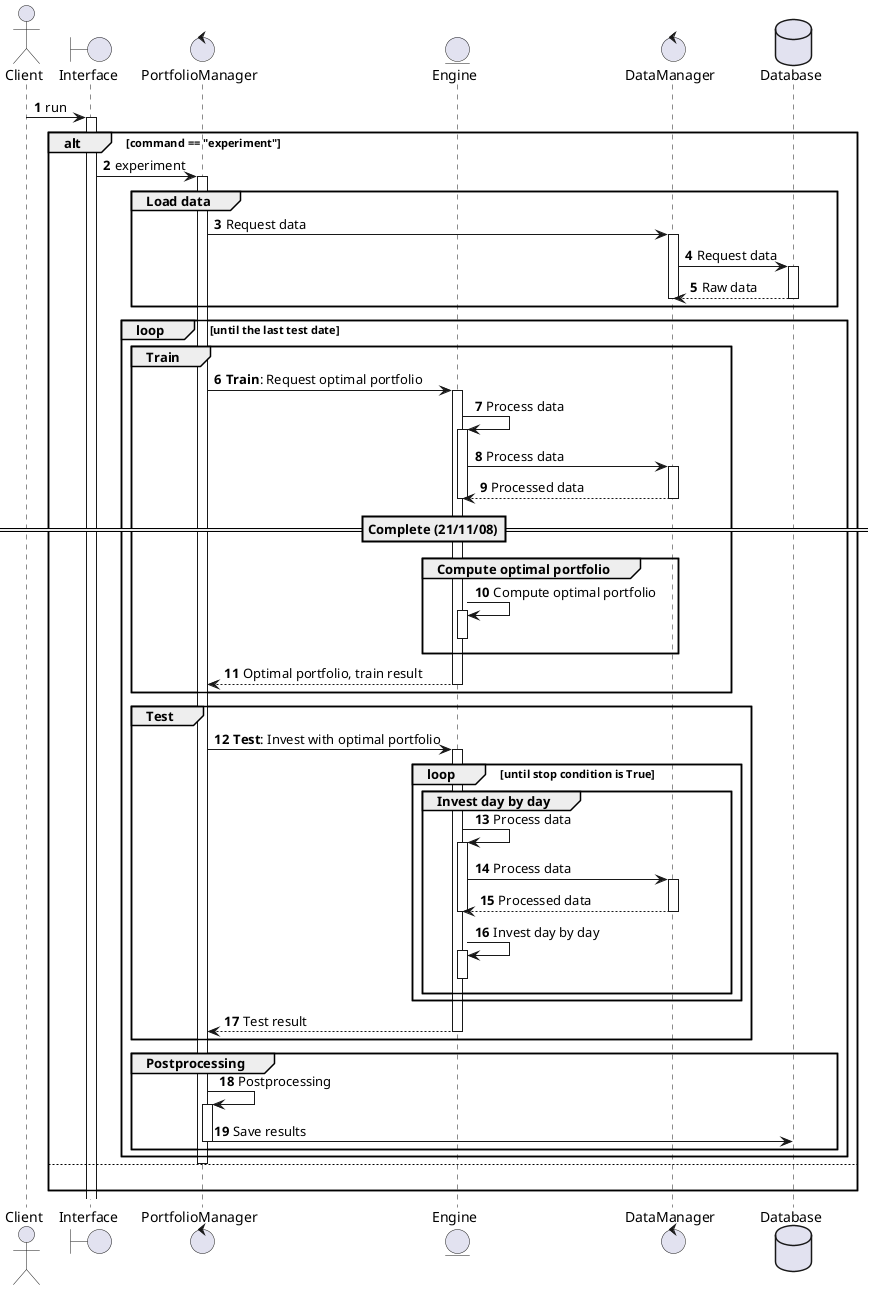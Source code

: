 @startuml
autonumber

actor Client as C
boundary Interface as I
control PortfolioManager as PM
entity Engine as E
control DataManager as DM
database Database as DB


C -> I ++: run
    alt command == "experiment"
        I -> PM ++: experiment
            group Load data
                PM -> DM ++: Request data
                    DM -> DB ++: Request data
                        return Raw data
                    deactivate
            end

            loop until the last test date
                group Train
                    PM -> E ++: **Train**: Request optimal portfolio
                        E -> E ++: Process data
                            E -> DM ++: Process data
                                return Processed data
                        deactivate E

                        ==Complete (21/11/08)==

                        group Compute optimal portfolio
                            E -> E ++: Compute optimal portfolio
                            deactivate
                        end
                        return Optimal portfolio, train result
                end

                group Test
                    PM -> E ++: **Test**: Invest with optimal portfolio
                        loop until stop condition is True
                            group Invest day by day
                                E -> E ++: Process data
                                    E -> DM ++: Process data
                                        return Processed data
                                deactivate E

                                E -> E ++: Invest day by day
                                deactivate
                            end
                        end
                        return Test result
                end

                group Postprocessing
                    PM -> PM ++: Postprocessing
                        PM -> DB: Save results
                    deactivate
                end
            end
        deactivate
    else
        |||
    end
@enduml
